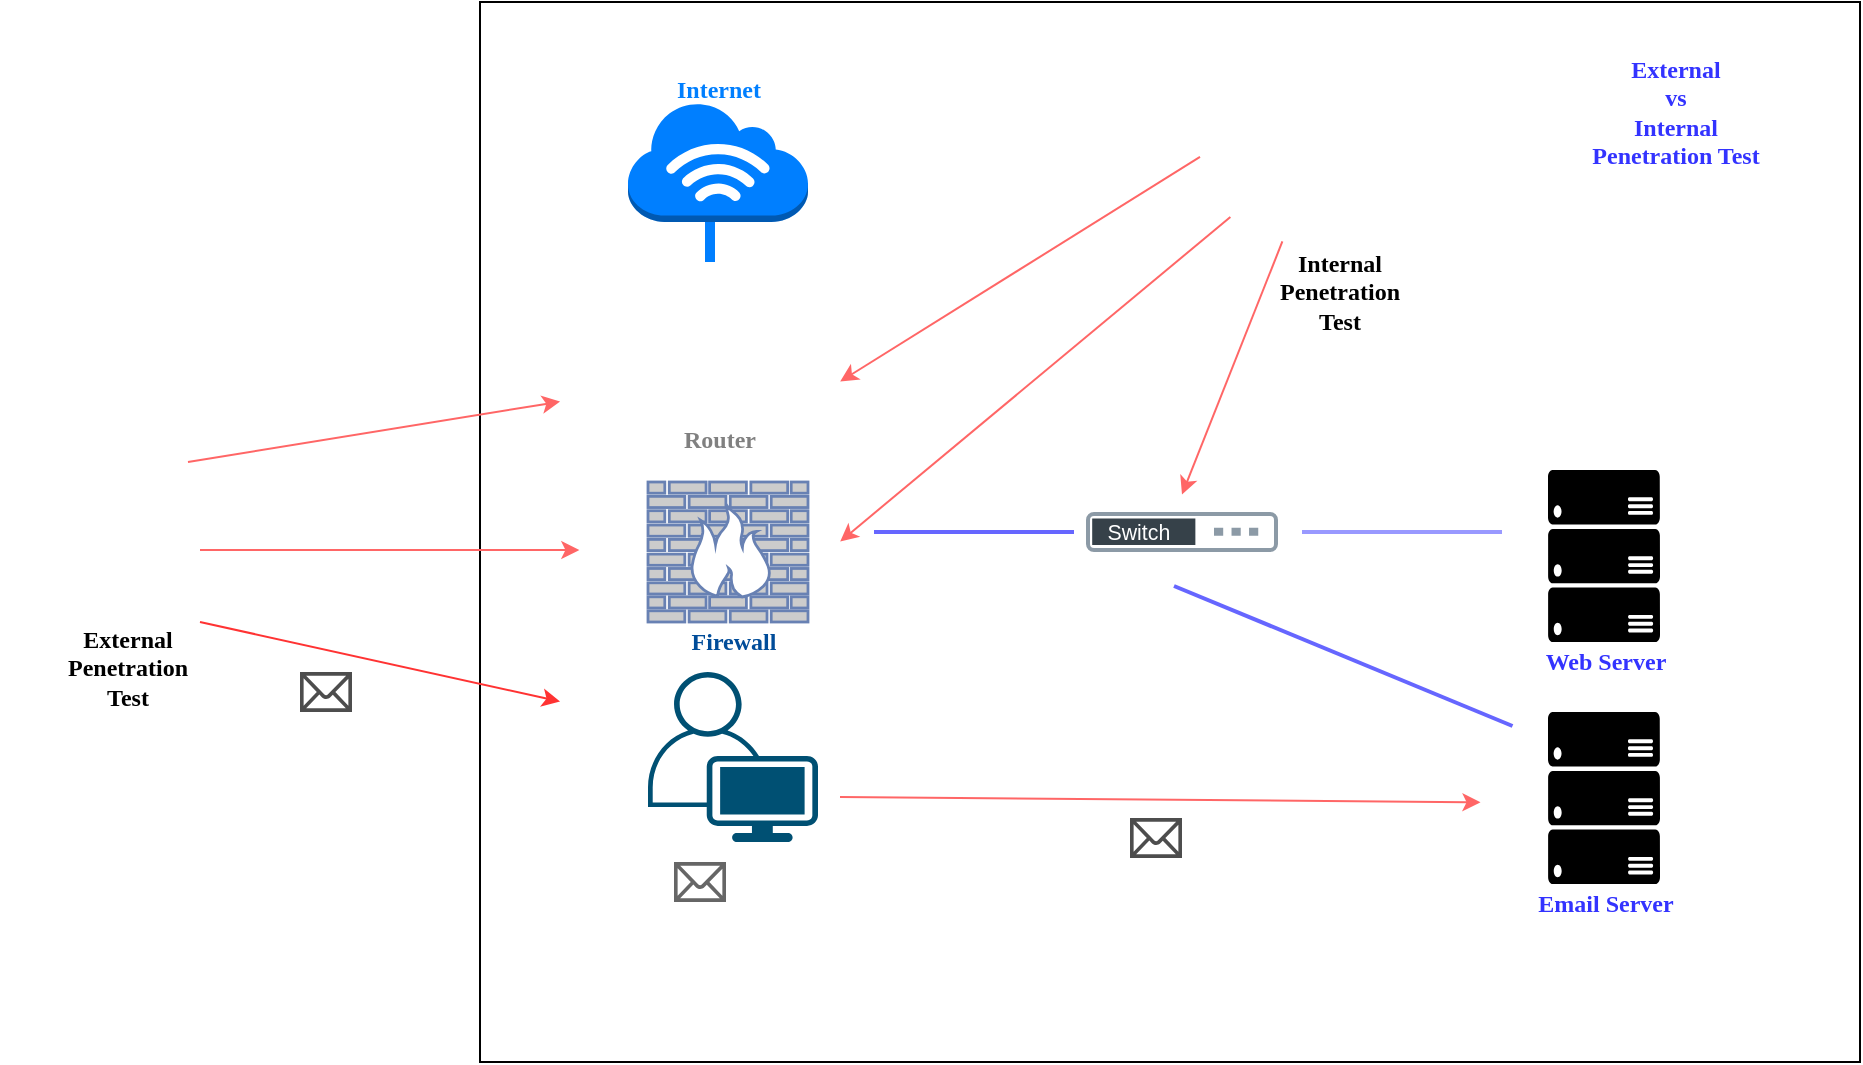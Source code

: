 <mxfile version="23.1.1" type="github">
  <diagram name="Page-1" id="EPiPQoS1AGXn6H9ThLt4">
    <mxGraphModel dx="1050" dy="522" grid="1" gridSize="10" guides="1" tooltips="1" connect="1" arrows="1" fold="1" page="1" pageScale="1" pageWidth="827" pageHeight="1169" math="0" shadow="0">
      <root>
        <mxCell id="0" />
        <mxCell id="1" parent="0" />
        <mxCell id="yxhrlKH12UdMkDbol2Z9-1" value="" style="shape=image;html=1;verticalAlign=top;verticalLabelPosition=bottom;labelBackgroundColor=#ffffff;imageAspect=0;aspect=fixed;image=https://cdn4.iconfinder.com/data/icons/crime-and-security-24/64/44-128.png;shadow=0;" parent="1" vertex="1">
          <mxGeometry x="10" y="200" width="128" height="128" as="geometry" />
        </mxCell>
        <mxCell id="yxhrlKH12UdMkDbol2Z9-2" value="&lt;b&gt;&lt;font face=&quot;Comic Sans MS&quot;&gt;External Penetration Test&lt;/font&gt;&lt;/b&gt;" style="text;html=1;strokeColor=none;fillColor=none;align=center;verticalAlign=middle;whiteSpace=wrap;rounded=0;" parent="1" vertex="1">
          <mxGeometry x="44" y="328" width="60" height="30" as="geometry" />
        </mxCell>
        <mxCell id="yxhrlKH12UdMkDbol2Z9-3" value="" style="rounded=0;whiteSpace=wrap;html=1;fontStyle=4" parent="1" vertex="1">
          <mxGeometry x="250" y="10" width="690" height="530" as="geometry" />
        </mxCell>
        <mxCell id="yxhrlKH12UdMkDbol2Z9-4" value="" style="shape=image;html=1;verticalAlign=top;verticalLabelPosition=bottom;labelBackgroundColor=#ffffff;imageAspect=0;aspect=fixed;image=https://cdn4.iconfinder.com/data/icons/crime-and-security-24/64/44-128.png" parent="1" vertex="1">
          <mxGeometry x="610" y="12" width="128" height="128" as="geometry" />
        </mxCell>
        <mxCell id="yxhrlKH12UdMkDbol2Z9-5" value="&lt;b&gt;&lt;font face=&quot;Comic Sans MS&quot;&gt;Internal Penetration Test&lt;/font&gt;&lt;/b&gt;" style="text;html=1;strokeColor=none;fillColor=none;align=center;verticalAlign=middle;whiteSpace=wrap;rounded=0;" parent="1" vertex="1">
          <mxGeometry x="650" y="140" width="60" height="30" as="geometry" />
        </mxCell>
        <mxCell id="yxhrlKH12UdMkDbol2Z9-7" value="" style="outlineConnect=0;dashed=0;verticalLabelPosition=bottom;verticalAlign=top;align=center;html=1;shape=mxgraph.aws3.internet_3;fillColor=#007FFF;gradientColor=none;direction=east;" parent="1" vertex="1">
          <mxGeometry x="324" y="60" width="90" height="60" as="geometry" />
        </mxCell>
        <mxCell id="yxhrlKH12UdMkDbol2Z9-8" value="&lt;b&gt;&lt;font face=&quot;Comic Sans MS&quot; color=&quot;#007fff&quot;&gt;Internet&lt;/font&gt;&lt;/b&gt;" style="text;html=1;strokeColor=none;fillColor=none;align=center;verticalAlign=middle;whiteSpace=wrap;rounded=0;rotation=0;" parent="1" vertex="1">
          <mxGeometry x="342" y="39" width="55" height="30" as="geometry" />
        </mxCell>
        <mxCell id="yxhrlKH12UdMkDbol2Z9-9" value="" style="shape=image;html=1;verticalAlign=top;verticalLabelPosition=bottom;labelBackgroundColor=#ffffff;imageAspect=0;aspect=fixed;image=https://cdn1.iconfinder.com/data/icons/technology-and-hardware-2/200/vector_66_16-128.png" parent="1" vertex="1">
          <mxGeometry x="326" y="140" width="88" height="88" as="geometry" />
        </mxCell>
        <mxCell id="yxhrlKH12UdMkDbol2Z9-10" value="" style="fontColor=#0066CC;verticalAlign=top;verticalLabelPosition=bottom;labelPosition=center;align=center;html=1;outlineConnect=0;fillColor=#CCCCCC;strokeColor=#6881B3;gradientColor=none;gradientDirection=north;strokeWidth=2;shape=mxgraph.networks.firewall;" parent="1" vertex="1">
          <mxGeometry x="334" y="250" width="80" height="70" as="geometry" />
        </mxCell>
        <mxCell id="yxhrlKH12UdMkDbol2Z9-11" value="" style="points=[[0.35,0,0],[0.98,0.51,0],[1,0.71,0],[0.67,1,0],[0,0.795,0],[0,0.65,0]];verticalLabelPosition=bottom;sketch=0;html=1;verticalAlign=top;aspect=fixed;align=center;pointerEvents=1;shape=mxgraph.cisco19.user;fillColor=#005073;strokeColor=none;" parent="1" vertex="1">
          <mxGeometry x="334" y="345" width="85" height="85" as="geometry" />
        </mxCell>
        <mxCell id="yxhrlKH12UdMkDbol2Z9-13" value="" style="line;strokeWidth=5;direction=south;html=1;strokeColor=#007FFF;" parent="1" vertex="1">
          <mxGeometry x="360" y="120" width="10" height="20" as="geometry" />
        </mxCell>
        <mxCell id="yxhrlKH12UdMkDbol2Z9-15" value="&lt;font face=&quot;Comic Sans MS&quot; color=&quot;#808080&quot;&gt;&lt;b&gt;Router&lt;/b&gt;&lt;/font&gt;" style="text;html=1;strokeColor=none;fillColor=none;align=center;verticalAlign=middle;whiteSpace=wrap;rounded=0;" parent="1" vertex="1">
          <mxGeometry x="340" y="214" width="60" height="30" as="geometry" />
        </mxCell>
        <mxCell id="yxhrlKH12UdMkDbol2Z9-16" value="&lt;b&gt;&lt;font color=&quot;#004c99&quot; face=&quot;Comic Sans MS&quot;&gt;Firewall&lt;/font&gt;&lt;/b&gt;" style="text;html=1;strokeColor=none;fillColor=none;align=center;verticalAlign=middle;whiteSpace=wrap;rounded=0;" parent="1" vertex="1">
          <mxGeometry x="347" y="315" width="60" height="30" as="geometry" />
        </mxCell>
        <mxCell id="yxhrlKH12UdMkDbol2Z9-17" value="" style="shape=mxgraph.signs.tech.mail;html=1;pointerEvents=1;fillColor=#666666;strokeColor=none;verticalLabelPosition=bottom;verticalAlign=top;align=center;" parent="1" vertex="1">
          <mxGeometry x="347" y="440" width="26" height="20" as="geometry" />
        </mxCell>
        <mxCell id="yxhrlKH12UdMkDbol2Z9-19" value="" style="shape=mxgraph.signs.tech.mail;html=1;pointerEvents=1;fillColor=#4D4D4D;strokeColor=none;verticalLabelPosition=bottom;verticalAlign=top;align=center;" parent="1" vertex="1">
          <mxGeometry x="575" y="418" width="26" height="20" as="geometry" />
        </mxCell>
        <mxCell id="yxhrlKH12UdMkDbol2Z9-20" value="" style="shape=mxgraph.signs.tech.mail;html=1;pointerEvents=1;fillColor=#4D4D4D;strokeColor=none;verticalLabelPosition=bottom;verticalAlign=top;align=center;" parent="1" vertex="1">
          <mxGeometry x="160" y="345" width="26" height="20" as="geometry" />
        </mxCell>
        <mxCell id="yxhrlKH12UdMkDbol2Z9-21" value="" style="shape=image;html=1;verticalAlign=top;verticalLabelPosition=bottom;labelBackgroundColor=#ffffff;imageAspect=0;aspect=fixed;image=https://cdn1.iconfinder.com/data/icons/ionicons-fill-vol-2/512/warning-128.png" parent="1" vertex="1">
          <mxGeometry x="340" y="450" width="20" height="20" as="geometry" />
        </mxCell>
        <mxCell id="yxhrlKH12UdMkDbol2Z9-22" value="" style="shape=image;html=1;verticalAlign=top;verticalLabelPosition=bottom;labelBackgroundColor=#ffffff;imageAspect=0;aspect=fixed;image=https://cdn1.iconfinder.com/data/icons/ionicons-fill-vol-2/512/warning-128.png" parent="1" vertex="1">
          <mxGeometry x="153" y="354" width="20" height="20" as="geometry" />
        </mxCell>
        <mxCell id="yxhrlKH12UdMkDbol2Z9-23" value="" style="shape=image;html=1;verticalAlign=top;verticalLabelPosition=bottom;labelBackgroundColor=#ffffff;imageAspect=0;aspect=fixed;image=https://cdn1.iconfinder.com/data/icons/ionicons-fill-vol-2/512/warning-128.png" parent="1" vertex="1">
          <mxGeometry x="570" y="429" width="20" height="20" as="geometry" />
        </mxCell>
        <mxCell id="yxhrlKH12UdMkDbol2Z9-24" value="" style="image;aspect=fixed;perimeter=ellipsePerimeter;html=1;align=center;fontSize=12;verticalAlign=top;fontColor=#364149;shadow=0;dashed=0;image=img/lib/cumulus/switch.svg;" parent="1" vertex="1">
          <mxGeometry x="553" y="265" width="96" height="20" as="geometry" />
        </mxCell>
        <mxCell id="yxhrlKH12UdMkDbol2Z9-25" value="" style="verticalLabelPosition=bottom;html=1;verticalAlign=top;align=center;strokeColor=none;fillColor=#000000;shape=mxgraph.azure.server_rack;" parent="1" vertex="1">
          <mxGeometry x="784" y="244" width="56" height="86" as="geometry" />
        </mxCell>
        <mxCell id="yxhrlKH12UdMkDbol2Z9-27" value="" style="verticalLabelPosition=bottom;html=1;verticalAlign=top;align=center;strokeColor=none;fillColor=#000000;shape=mxgraph.azure.server_rack;" parent="1" vertex="1">
          <mxGeometry x="784" y="365" width="56" height="86" as="geometry" />
        </mxCell>
        <mxCell id="yxhrlKH12UdMkDbol2Z9-28" value="" style="edgeStyle=none;orthogonalLoop=1;jettySize=auto;html=1;rounded=0;entryX=0.058;entryY=0.377;entryDx=0;entryDy=0;entryPerimeter=0;strokeColor=#FF6666;" parent="1" target="yxhrlKH12UdMkDbol2Z9-3" edge="1">
          <mxGeometry width="100" relative="1" as="geometry">
            <mxPoint x="104" y="240" as="sourcePoint" />
            <mxPoint x="204" y="240" as="targetPoint" />
            <Array as="points" />
          </mxGeometry>
        </mxCell>
        <mxCell id="yxhrlKH12UdMkDbol2Z9-30" value="" style="edgeStyle=none;orthogonalLoop=1;jettySize=auto;html=1;rounded=0;entryX=0.725;entryY=0.755;entryDx=0;entryDy=0;entryPerimeter=0;strokeColor=#FF6666;" parent="1" target="yxhrlKH12UdMkDbol2Z9-3" edge="1">
          <mxGeometry width="100" relative="1" as="geometry">
            <mxPoint x="430" y="407.5" as="sourcePoint" />
            <mxPoint x="530" y="407.5" as="targetPoint" />
            <Array as="points" />
          </mxGeometry>
        </mxCell>
        <mxCell id="yxhrlKH12UdMkDbol2Z9-32" value="" style="edgeStyle=none;orthogonalLoop=1;jettySize=auto;html=1;rounded=0;entryX=0.261;entryY=0.358;entryDx=0;entryDy=0;entryPerimeter=0;strokeColor=#FF6666;" parent="1" target="yxhrlKH12UdMkDbol2Z9-3" edge="1">
          <mxGeometry width="100" relative="1" as="geometry">
            <mxPoint x="610" y="87.48" as="sourcePoint" />
            <mxPoint x="559.81" y="214.0" as="targetPoint" />
            <Array as="points" />
          </mxGeometry>
        </mxCell>
        <mxCell id="yxhrlKH12UdMkDbol2Z9-33" value="" style="edgeStyle=none;orthogonalLoop=1;jettySize=auto;html=1;rounded=0;entryX=0.058;entryY=0.66;entryDx=0;entryDy=0;entryPerimeter=0;strokeColor=#FF3333;" parent="1" target="yxhrlKH12UdMkDbol2Z9-3" edge="1">
          <mxGeometry width="100" relative="1" as="geometry">
            <mxPoint x="110" y="320" as="sourcePoint" />
            <mxPoint x="210" y="320" as="targetPoint" />
            <Array as="points" />
          </mxGeometry>
        </mxCell>
        <mxCell id="yxhrlKH12UdMkDbol2Z9-34" value="" style="edgeStyle=none;orthogonalLoop=1;jettySize=auto;html=1;rounded=0;entryX=0.072;entryY=0.517;entryDx=0;entryDy=0;entryPerimeter=0;strokeColor=#FF6666;" parent="1" target="yxhrlKH12UdMkDbol2Z9-3" edge="1">
          <mxGeometry width="100" relative="1" as="geometry">
            <mxPoint x="110" y="284" as="sourcePoint" />
            <mxPoint x="210" y="284" as="targetPoint" />
            <Array as="points" />
          </mxGeometry>
        </mxCell>
        <mxCell id="yxhrlKH12UdMkDbol2Z9-36" value="" style="edgeStyle=none;orthogonalLoop=1;jettySize=auto;html=1;rounded=0;entryX=0.261;entryY=0.509;entryDx=0;entryDy=0;entryPerimeter=0;strokeColor=#FF6666;" parent="1" target="yxhrlKH12UdMkDbol2Z9-3" edge="1">
          <mxGeometry width="100" relative="1" as="geometry">
            <mxPoint x="625.19" y="117.48" as="sourcePoint" />
            <mxPoint x="575" y="244.0" as="targetPoint" />
            <Array as="points" />
          </mxGeometry>
        </mxCell>
        <mxCell id="yxhrlKH12UdMkDbol2Z9-37" value="" style="edgeStyle=none;orthogonalLoop=1;jettySize=auto;html=1;rounded=0;entryX=0.449;entryY=0.434;entryDx=0;entryDy=0;entryPerimeter=0;strokeColor=#FF6666;" parent="1" edge="1">
          <mxGeometry width="100" relative="1" as="geometry">
            <mxPoint x="651.19" y="129.74" as="sourcePoint" />
            <mxPoint x="601" y="256.26" as="targetPoint" />
            <Array as="points" />
          </mxGeometry>
        </mxCell>
        <mxCell id="yxhrlKH12UdMkDbol2Z9-38" value="" style="line;strokeWidth=2;html=1;strokeColor=#6666FF;" parent="1" vertex="1">
          <mxGeometry x="447" y="270" width="100" height="10" as="geometry" />
        </mxCell>
        <mxCell id="yxhrlKH12UdMkDbol2Z9-39" value="" style="line;strokeWidth=2;html=1;strokeColor=#9999FF;" parent="1" vertex="1">
          <mxGeometry x="661" y="270" width="100" height="10" as="geometry" />
        </mxCell>
        <mxCell id="yxhrlKH12UdMkDbol2Z9-42" value="" style="endArrow=none;html=1;rounded=0;strokeWidth=2;entryX=0.754;entryY=0.717;entryDx=0;entryDy=0;entryPerimeter=0;strokeColor=#6666FF;" parent="1" edge="1">
          <mxGeometry relative="1" as="geometry">
            <mxPoint x="597" y="302" as="sourcePoint" />
            <mxPoint x="766.26" y="372.01" as="targetPoint" />
          </mxGeometry>
        </mxCell>
        <mxCell id="4EIPMfAQ_xIRTAm7a4Ow-1" value="&lt;font face=&quot;Comic Sans MS&quot; color=&quot;#3333ff&quot;&gt;&lt;b&gt;Web Server&lt;/b&gt;&lt;/font&gt;" style="text;html=1;strokeColor=none;fillColor=none;align=center;verticalAlign=middle;whiteSpace=wrap;rounded=0;" vertex="1" parent="1">
          <mxGeometry x="774" y="325" width="78" height="30" as="geometry" />
        </mxCell>
        <mxCell id="4EIPMfAQ_xIRTAm7a4Ow-4" value="&lt;b&gt;&lt;font color=&quot;#3333ff&quot; face=&quot;Comic Sans MS&quot;&gt;Email Server&lt;/font&gt;&lt;/b&gt;" style="text;html=1;strokeColor=none;fillColor=none;align=center;verticalAlign=middle;whiteSpace=wrap;rounded=0;" vertex="1" parent="1">
          <mxGeometry x="770" y="446" width="86" height="30" as="geometry" />
        </mxCell>
        <mxCell id="4EIPMfAQ_xIRTAm7a4Ow-5" value="&lt;b&gt;&lt;font color=&quot;#3333ff&quot; face=&quot;Comic Sans MS&quot;&gt;External&lt;br&gt;vs&lt;br&gt;Internal&lt;br&gt;Penetration Test&lt;/font&gt;&lt;/b&gt;" style="text;html=1;strokeColor=none;fillColor=none;align=center;verticalAlign=middle;whiteSpace=wrap;rounded=0;" vertex="1" parent="1">
          <mxGeometry x="796" y="50" width="104" height="30" as="geometry" />
        </mxCell>
      </root>
    </mxGraphModel>
  </diagram>
</mxfile>

